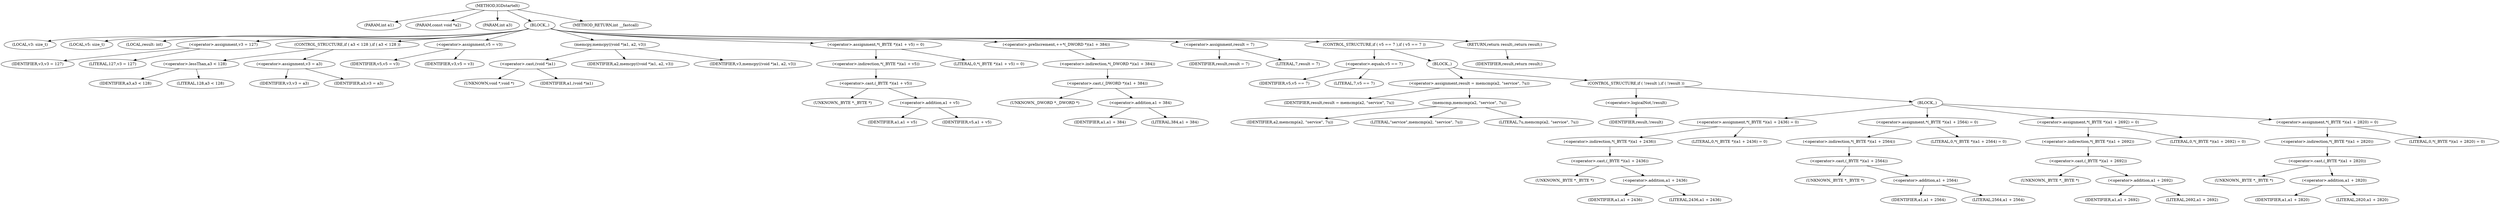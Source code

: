 digraph IGDstartelt {  
"1000104" [label = "(METHOD,IGDstartelt)" ]
"1000105" [label = "(PARAM,int a1)" ]
"1000106" [label = "(PARAM,const void *a2)" ]
"1000107" [label = "(PARAM,int a3)" ]
"1000108" [label = "(BLOCK,,)" ]
"1000109" [label = "(LOCAL,v3: size_t)" ]
"1000110" [label = "(LOCAL,v5: size_t)" ]
"1000111" [label = "(LOCAL,result: int)" ]
"1000112" [label = "(<operator>.assignment,v3 = 127)" ]
"1000113" [label = "(IDENTIFIER,v3,v3 = 127)" ]
"1000114" [label = "(LITERAL,127,v3 = 127)" ]
"1000115" [label = "(CONTROL_STRUCTURE,if ( a3 < 128 ),if ( a3 < 128 ))" ]
"1000116" [label = "(<operator>.lessThan,a3 < 128)" ]
"1000117" [label = "(IDENTIFIER,a3,a3 < 128)" ]
"1000118" [label = "(LITERAL,128,a3 < 128)" ]
"1000119" [label = "(<operator>.assignment,v3 = a3)" ]
"1000120" [label = "(IDENTIFIER,v3,v3 = a3)" ]
"1000121" [label = "(IDENTIFIER,a3,v3 = a3)" ]
"1000122" [label = "(<operator>.assignment,v5 = v3)" ]
"1000123" [label = "(IDENTIFIER,v5,v5 = v3)" ]
"1000124" [label = "(IDENTIFIER,v3,v5 = v3)" ]
"1000125" [label = "(memcpy,memcpy((void *)a1, a2, v3))" ]
"1000126" [label = "(<operator>.cast,(void *)a1)" ]
"1000127" [label = "(UNKNOWN,void *,void *)" ]
"1000128" [label = "(IDENTIFIER,a1,(void *)a1)" ]
"1000129" [label = "(IDENTIFIER,a2,memcpy((void *)a1, a2, v3))" ]
"1000130" [label = "(IDENTIFIER,v3,memcpy((void *)a1, a2, v3))" ]
"1000131" [label = "(<operator>.assignment,*(_BYTE *)(a1 + v5) = 0)" ]
"1000132" [label = "(<operator>.indirection,*(_BYTE *)(a1 + v5))" ]
"1000133" [label = "(<operator>.cast,(_BYTE *)(a1 + v5))" ]
"1000134" [label = "(UNKNOWN,_BYTE *,_BYTE *)" ]
"1000135" [label = "(<operator>.addition,a1 + v5)" ]
"1000136" [label = "(IDENTIFIER,a1,a1 + v5)" ]
"1000137" [label = "(IDENTIFIER,v5,a1 + v5)" ]
"1000138" [label = "(LITERAL,0,*(_BYTE *)(a1 + v5) = 0)" ]
"1000139" [label = "(<operator>.preIncrement,++*(_DWORD *)(a1 + 384))" ]
"1000140" [label = "(<operator>.indirection,*(_DWORD *)(a1 + 384))" ]
"1000141" [label = "(<operator>.cast,(_DWORD *)(a1 + 384))" ]
"1000142" [label = "(UNKNOWN,_DWORD *,_DWORD *)" ]
"1000143" [label = "(<operator>.addition,a1 + 384)" ]
"1000144" [label = "(IDENTIFIER,a1,a1 + 384)" ]
"1000145" [label = "(LITERAL,384,a1 + 384)" ]
"1000146" [label = "(<operator>.assignment,result = 7)" ]
"1000147" [label = "(IDENTIFIER,result,result = 7)" ]
"1000148" [label = "(LITERAL,7,result = 7)" ]
"1000149" [label = "(CONTROL_STRUCTURE,if ( v5 == 7 ),if ( v5 == 7 ))" ]
"1000150" [label = "(<operator>.equals,v5 == 7)" ]
"1000151" [label = "(IDENTIFIER,v5,v5 == 7)" ]
"1000152" [label = "(LITERAL,7,v5 == 7)" ]
"1000153" [label = "(BLOCK,,)" ]
"1000154" [label = "(<operator>.assignment,result = memcmp(a2, \"service\", 7u))" ]
"1000155" [label = "(IDENTIFIER,result,result = memcmp(a2, \"service\", 7u))" ]
"1000156" [label = "(memcmp,memcmp(a2, \"service\", 7u))" ]
"1000157" [label = "(IDENTIFIER,a2,memcmp(a2, \"service\", 7u))" ]
"1000158" [label = "(LITERAL,\"service\",memcmp(a2, \"service\", 7u))" ]
"1000159" [label = "(LITERAL,7u,memcmp(a2, \"service\", 7u))" ]
"1000160" [label = "(CONTROL_STRUCTURE,if ( !result ),if ( !result ))" ]
"1000161" [label = "(<operator>.logicalNot,!result)" ]
"1000162" [label = "(IDENTIFIER,result,!result)" ]
"1000163" [label = "(BLOCK,,)" ]
"1000164" [label = "(<operator>.assignment,*(_BYTE *)(a1 + 2436) = 0)" ]
"1000165" [label = "(<operator>.indirection,*(_BYTE *)(a1 + 2436))" ]
"1000166" [label = "(<operator>.cast,(_BYTE *)(a1 + 2436))" ]
"1000167" [label = "(UNKNOWN,_BYTE *,_BYTE *)" ]
"1000168" [label = "(<operator>.addition,a1 + 2436)" ]
"1000169" [label = "(IDENTIFIER,a1,a1 + 2436)" ]
"1000170" [label = "(LITERAL,2436,a1 + 2436)" ]
"1000171" [label = "(LITERAL,0,*(_BYTE *)(a1 + 2436) = 0)" ]
"1000172" [label = "(<operator>.assignment,*(_BYTE *)(a1 + 2564) = 0)" ]
"1000173" [label = "(<operator>.indirection,*(_BYTE *)(a1 + 2564))" ]
"1000174" [label = "(<operator>.cast,(_BYTE *)(a1 + 2564))" ]
"1000175" [label = "(UNKNOWN,_BYTE *,_BYTE *)" ]
"1000176" [label = "(<operator>.addition,a1 + 2564)" ]
"1000177" [label = "(IDENTIFIER,a1,a1 + 2564)" ]
"1000178" [label = "(LITERAL,2564,a1 + 2564)" ]
"1000179" [label = "(LITERAL,0,*(_BYTE *)(a1 + 2564) = 0)" ]
"1000180" [label = "(<operator>.assignment,*(_BYTE *)(a1 + 2692) = 0)" ]
"1000181" [label = "(<operator>.indirection,*(_BYTE *)(a1 + 2692))" ]
"1000182" [label = "(<operator>.cast,(_BYTE *)(a1 + 2692))" ]
"1000183" [label = "(UNKNOWN,_BYTE *,_BYTE *)" ]
"1000184" [label = "(<operator>.addition,a1 + 2692)" ]
"1000185" [label = "(IDENTIFIER,a1,a1 + 2692)" ]
"1000186" [label = "(LITERAL,2692,a1 + 2692)" ]
"1000187" [label = "(LITERAL,0,*(_BYTE *)(a1 + 2692) = 0)" ]
"1000188" [label = "(<operator>.assignment,*(_BYTE *)(a1 + 2820) = 0)" ]
"1000189" [label = "(<operator>.indirection,*(_BYTE *)(a1 + 2820))" ]
"1000190" [label = "(<operator>.cast,(_BYTE *)(a1 + 2820))" ]
"1000191" [label = "(UNKNOWN,_BYTE *,_BYTE *)" ]
"1000192" [label = "(<operator>.addition,a1 + 2820)" ]
"1000193" [label = "(IDENTIFIER,a1,a1 + 2820)" ]
"1000194" [label = "(LITERAL,2820,a1 + 2820)" ]
"1000195" [label = "(LITERAL,0,*(_BYTE *)(a1 + 2820) = 0)" ]
"1000196" [label = "(RETURN,return result;,return result;)" ]
"1000197" [label = "(IDENTIFIER,result,return result;)" ]
"1000198" [label = "(METHOD_RETURN,int __fastcall)" ]
  "1000104" -> "1000105" 
  "1000104" -> "1000106" 
  "1000104" -> "1000107" 
  "1000104" -> "1000108" 
  "1000104" -> "1000198" 
  "1000108" -> "1000109" 
  "1000108" -> "1000110" 
  "1000108" -> "1000111" 
  "1000108" -> "1000112" 
  "1000108" -> "1000115" 
  "1000108" -> "1000122" 
  "1000108" -> "1000125" 
  "1000108" -> "1000131" 
  "1000108" -> "1000139" 
  "1000108" -> "1000146" 
  "1000108" -> "1000149" 
  "1000108" -> "1000196" 
  "1000112" -> "1000113" 
  "1000112" -> "1000114" 
  "1000115" -> "1000116" 
  "1000115" -> "1000119" 
  "1000116" -> "1000117" 
  "1000116" -> "1000118" 
  "1000119" -> "1000120" 
  "1000119" -> "1000121" 
  "1000122" -> "1000123" 
  "1000122" -> "1000124" 
  "1000125" -> "1000126" 
  "1000125" -> "1000129" 
  "1000125" -> "1000130" 
  "1000126" -> "1000127" 
  "1000126" -> "1000128" 
  "1000131" -> "1000132" 
  "1000131" -> "1000138" 
  "1000132" -> "1000133" 
  "1000133" -> "1000134" 
  "1000133" -> "1000135" 
  "1000135" -> "1000136" 
  "1000135" -> "1000137" 
  "1000139" -> "1000140" 
  "1000140" -> "1000141" 
  "1000141" -> "1000142" 
  "1000141" -> "1000143" 
  "1000143" -> "1000144" 
  "1000143" -> "1000145" 
  "1000146" -> "1000147" 
  "1000146" -> "1000148" 
  "1000149" -> "1000150" 
  "1000149" -> "1000153" 
  "1000150" -> "1000151" 
  "1000150" -> "1000152" 
  "1000153" -> "1000154" 
  "1000153" -> "1000160" 
  "1000154" -> "1000155" 
  "1000154" -> "1000156" 
  "1000156" -> "1000157" 
  "1000156" -> "1000158" 
  "1000156" -> "1000159" 
  "1000160" -> "1000161" 
  "1000160" -> "1000163" 
  "1000161" -> "1000162" 
  "1000163" -> "1000164" 
  "1000163" -> "1000172" 
  "1000163" -> "1000180" 
  "1000163" -> "1000188" 
  "1000164" -> "1000165" 
  "1000164" -> "1000171" 
  "1000165" -> "1000166" 
  "1000166" -> "1000167" 
  "1000166" -> "1000168" 
  "1000168" -> "1000169" 
  "1000168" -> "1000170" 
  "1000172" -> "1000173" 
  "1000172" -> "1000179" 
  "1000173" -> "1000174" 
  "1000174" -> "1000175" 
  "1000174" -> "1000176" 
  "1000176" -> "1000177" 
  "1000176" -> "1000178" 
  "1000180" -> "1000181" 
  "1000180" -> "1000187" 
  "1000181" -> "1000182" 
  "1000182" -> "1000183" 
  "1000182" -> "1000184" 
  "1000184" -> "1000185" 
  "1000184" -> "1000186" 
  "1000188" -> "1000189" 
  "1000188" -> "1000195" 
  "1000189" -> "1000190" 
  "1000190" -> "1000191" 
  "1000190" -> "1000192" 
  "1000192" -> "1000193" 
  "1000192" -> "1000194" 
  "1000196" -> "1000197" 
}
